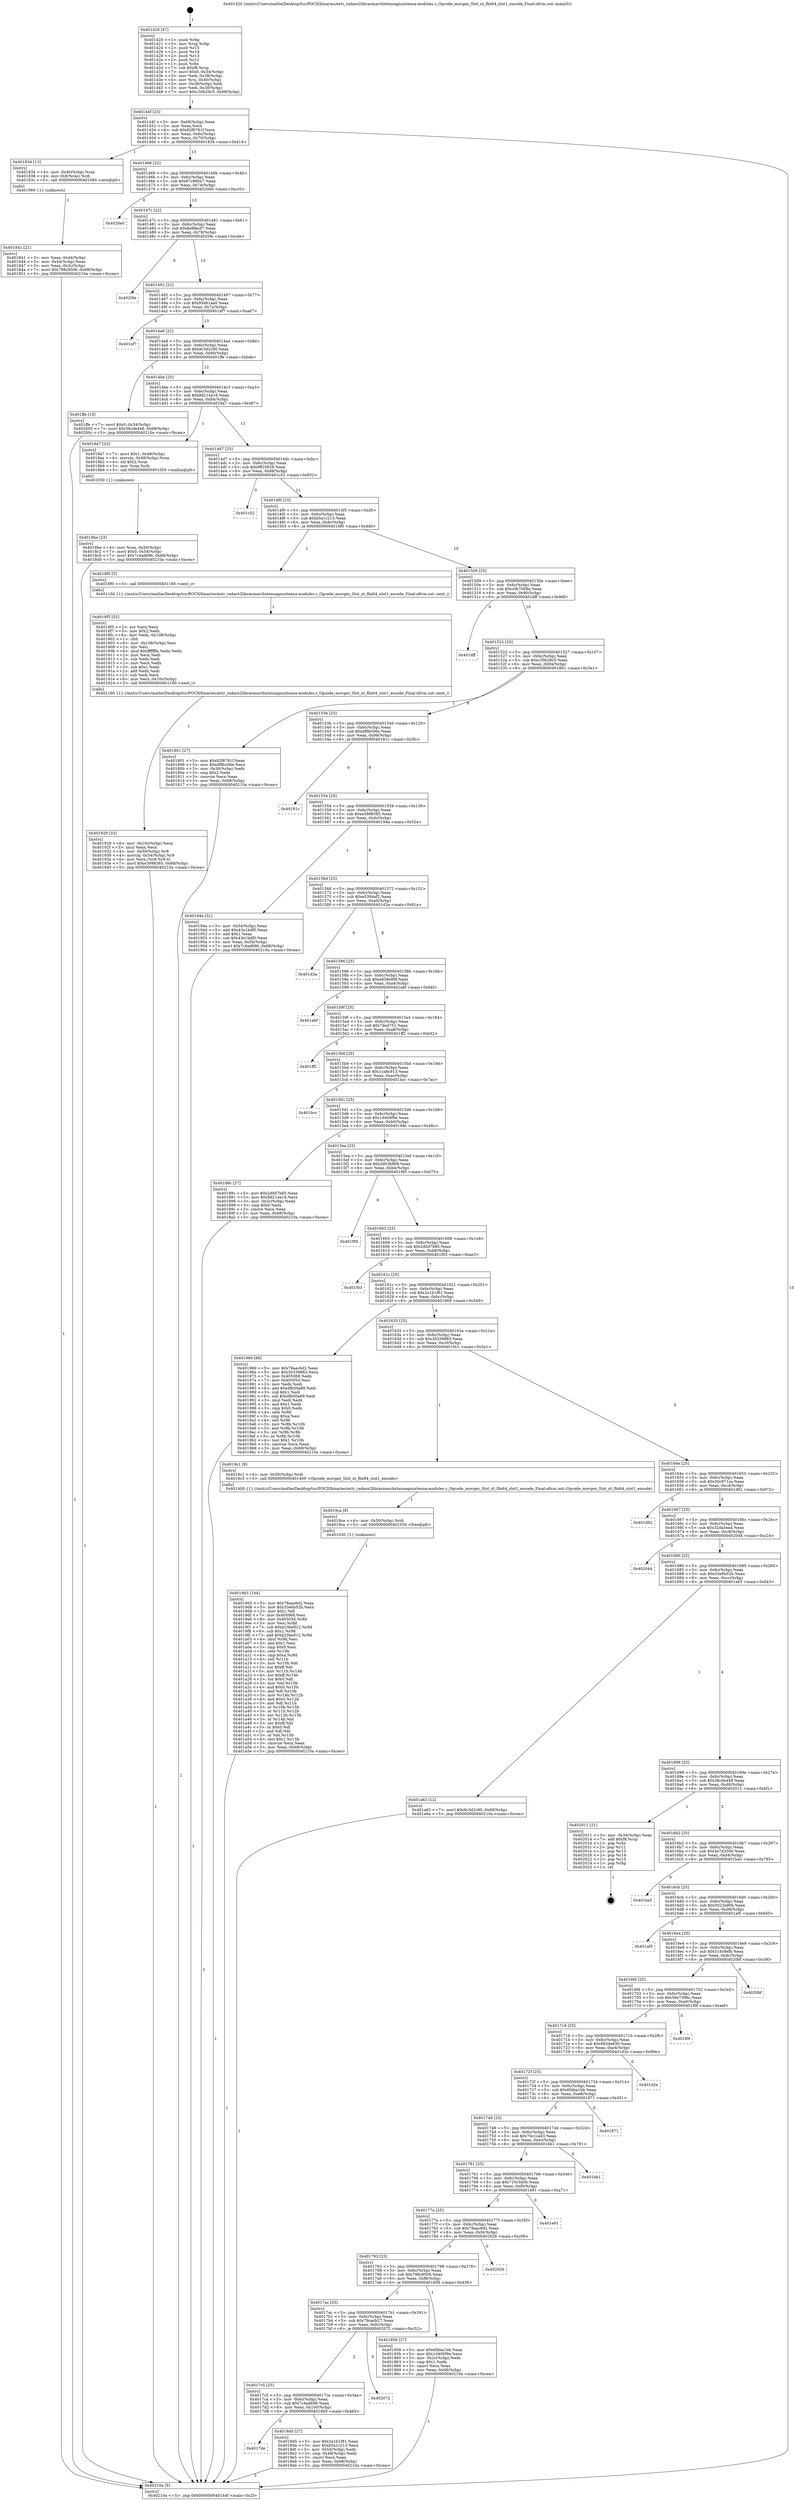 digraph "0x401420" {
  label = "0x401420 (/mnt/c/Users/mathe/Desktop/tcc/POCII/binaries/extr_radare2librasmarchxtensagnuxtensa-modules.c_Opcode_movgez_Slot_xt_flix64_slot1_encode_Final-ollvm.out::main(0))"
  labelloc = "t"
  node[shape=record]

  Entry [label="",width=0.3,height=0.3,shape=circle,fillcolor=black,style=filled]
  "0x40144f" [label="{
     0x40144f [23]\l
     | [instrs]\l
     &nbsp;&nbsp;0x40144f \<+3\>: mov -0x68(%rbp),%eax\l
     &nbsp;&nbsp;0x401452 \<+2\>: mov %eax,%ecx\l
     &nbsp;&nbsp;0x401454 \<+6\>: sub $0x82f6781f,%ecx\l
     &nbsp;&nbsp;0x40145a \<+3\>: mov %eax,-0x6c(%rbp)\l
     &nbsp;&nbsp;0x40145d \<+3\>: mov %ecx,-0x70(%rbp)\l
     &nbsp;&nbsp;0x401460 \<+6\>: je 0000000000401834 \<main+0x414\>\l
  }"]
  "0x401834" [label="{
     0x401834 [13]\l
     | [instrs]\l
     &nbsp;&nbsp;0x401834 \<+4\>: mov -0x40(%rbp),%rax\l
     &nbsp;&nbsp;0x401838 \<+4\>: mov 0x8(%rax),%rdi\l
     &nbsp;&nbsp;0x40183c \<+5\>: call 0000000000401060 \<atoi@plt\>\l
     | [calls]\l
     &nbsp;&nbsp;0x401060 \{1\} (unknown)\l
  }"]
  "0x401466" [label="{
     0x401466 [22]\l
     | [instrs]\l
     &nbsp;&nbsp;0x401466 \<+5\>: jmp 000000000040146b \<main+0x4b\>\l
     &nbsp;&nbsp;0x40146b \<+3\>: mov -0x6c(%rbp),%eax\l
     &nbsp;&nbsp;0x40146e \<+5\>: sub $0x87c980a7,%eax\l
     &nbsp;&nbsp;0x401473 \<+3\>: mov %eax,-0x74(%rbp)\l
     &nbsp;&nbsp;0x401476 \<+6\>: je 00000000004020e0 \<main+0xcc0\>\l
  }"]
  Exit [label="",width=0.3,height=0.3,shape=circle,fillcolor=black,style=filled,peripheries=2]
  "0x4020e0" [label="{
     0x4020e0\l
  }", style=dashed]
  "0x40147c" [label="{
     0x40147c [22]\l
     | [instrs]\l
     &nbsp;&nbsp;0x40147c \<+5\>: jmp 0000000000401481 \<main+0x61\>\l
     &nbsp;&nbsp;0x401481 \<+3\>: mov -0x6c(%rbp),%eax\l
     &nbsp;&nbsp;0x401484 \<+5\>: sub $0x8e9facd7,%eax\l
     &nbsp;&nbsp;0x401489 \<+3\>: mov %eax,-0x78(%rbp)\l
     &nbsp;&nbsp;0x40148c \<+6\>: je 00000000004020fe \<main+0xcde\>\l
  }"]
  "0x4019d3" [label="{
     0x4019d3 [144]\l
     | [instrs]\l
     &nbsp;&nbsp;0x4019d3 \<+5\>: mov $0x78aac6d2,%eax\l
     &nbsp;&nbsp;0x4019d8 \<+5\>: mov $0x33e6b52b,%ecx\l
     &nbsp;&nbsp;0x4019dd \<+2\>: mov $0x1,%dl\l
     &nbsp;&nbsp;0x4019df \<+7\>: mov 0x405068,%esi\l
     &nbsp;&nbsp;0x4019e6 \<+8\>: mov 0x405054,%r8d\l
     &nbsp;&nbsp;0x4019ee \<+3\>: mov %esi,%r9d\l
     &nbsp;&nbsp;0x4019f1 \<+7\>: sub $0xb23be912,%r9d\l
     &nbsp;&nbsp;0x4019f8 \<+4\>: sub $0x1,%r9d\l
     &nbsp;&nbsp;0x4019fc \<+7\>: add $0xb23be912,%r9d\l
     &nbsp;&nbsp;0x401a03 \<+4\>: imul %r9d,%esi\l
     &nbsp;&nbsp;0x401a07 \<+3\>: and $0x1,%esi\l
     &nbsp;&nbsp;0x401a0a \<+3\>: cmp $0x0,%esi\l
     &nbsp;&nbsp;0x401a0d \<+4\>: sete %r10b\l
     &nbsp;&nbsp;0x401a11 \<+4\>: cmp $0xa,%r8d\l
     &nbsp;&nbsp;0x401a15 \<+4\>: setl %r11b\l
     &nbsp;&nbsp;0x401a19 \<+3\>: mov %r10b,%bl\l
     &nbsp;&nbsp;0x401a1c \<+3\>: xor $0xff,%bl\l
     &nbsp;&nbsp;0x401a1f \<+3\>: mov %r11b,%r14b\l
     &nbsp;&nbsp;0x401a22 \<+4\>: xor $0xff,%r14b\l
     &nbsp;&nbsp;0x401a26 \<+3\>: xor $0x0,%dl\l
     &nbsp;&nbsp;0x401a29 \<+3\>: mov %bl,%r15b\l
     &nbsp;&nbsp;0x401a2c \<+4\>: and $0x0,%r15b\l
     &nbsp;&nbsp;0x401a30 \<+3\>: and %dl,%r10b\l
     &nbsp;&nbsp;0x401a33 \<+3\>: mov %r14b,%r12b\l
     &nbsp;&nbsp;0x401a36 \<+4\>: and $0x0,%r12b\l
     &nbsp;&nbsp;0x401a3a \<+3\>: and %dl,%r11b\l
     &nbsp;&nbsp;0x401a3d \<+3\>: or %r10b,%r15b\l
     &nbsp;&nbsp;0x401a40 \<+3\>: or %r11b,%r12b\l
     &nbsp;&nbsp;0x401a43 \<+3\>: xor %r12b,%r15b\l
     &nbsp;&nbsp;0x401a46 \<+3\>: or %r14b,%bl\l
     &nbsp;&nbsp;0x401a49 \<+3\>: xor $0xff,%bl\l
     &nbsp;&nbsp;0x401a4c \<+3\>: or $0x0,%dl\l
     &nbsp;&nbsp;0x401a4f \<+2\>: and %dl,%bl\l
     &nbsp;&nbsp;0x401a51 \<+3\>: or %bl,%r15b\l
     &nbsp;&nbsp;0x401a54 \<+4\>: test $0x1,%r15b\l
     &nbsp;&nbsp;0x401a58 \<+3\>: cmovne %ecx,%eax\l
     &nbsp;&nbsp;0x401a5b \<+3\>: mov %eax,-0x68(%rbp)\l
     &nbsp;&nbsp;0x401a5e \<+5\>: jmp 000000000040210a \<main+0xcea\>\l
  }"]
  "0x4020fe" [label="{
     0x4020fe\l
  }", style=dashed]
  "0x401492" [label="{
     0x401492 [22]\l
     | [instrs]\l
     &nbsp;&nbsp;0x401492 \<+5\>: jmp 0000000000401497 \<main+0x77\>\l
     &nbsp;&nbsp;0x401497 \<+3\>: mov -0x6c(%rbp),%eax\l
     &nbsp;&nbsp;0x40149a \<+5\>: sub $0x95d61aa0,%eax\l
     &nbsp;&nbsp;0x40149f \<+3\>: mov %eax,-0x7c(%rbp)\l
     &nbsp;&nbsp;0x4014a2 \<+6\>: je 0000000000401ef7 \<main+0xad7\>\l
  }"]
  "0x4019ca" [label="{
     0x4019ca [9]\l
     | [instrs]\l
     &nbsp;&nbsp;0x4019ca \<+4\>: mov -0x50(%rbp),%rdi\l
     &nbsp;&nbsp;0x4019ce \<+5\>: call 0000000000401030 \<free@plt\>\l
     | [calls]\l
     &nbsp;&nbsp;0x401030 \{1\} (unknown)\l
  }"]
  "0x401ef7" [label="{
     0x401ef7\l
  }", style=dashed]
  "0x4014a8" [label="{
     0x4014a8 [22]\l
     | [instrs]\l
     &nbsp;&nbsp;0x4014a8 \<+5\>: jmp 00000000004014ad \<main+0x8d\>\l
     &nbsp;&nbsp;0x4014ad \<+3\>: mov -0x6c(%rbp),%eax\l
     &nbsp;&nbsp;0x4014b0 \<+5\>: sub $0x9c3d2c90,%eax\l
     &nbsp;&nbsp;0x4014b5 \<+3\>: mov %eax,-0x80(%rbp)\l
     &nbsp;&nbsp;0x4014b8 \<+6\>: je 0000000000401ffe \<main+0xbde\>\l
  }"]
  "0x401929" [label="{
     0x401929 [33]\l
     | [instrs]\l
     &nbsp;&nbsp;0x401929 \<+6\>: mov -0x10c(%rbp),%ecx\l
     &nbsp;&nbsp;0x40192f \<+3\>: imul %eax,%ecx\l
     &nbsp;&nbsp;0x401932 \<+4\>: mov -0x50(%rbp),%r8\l
     &nbsp;&nbsp;0x401936 \<+4\>: movslq -0x54(%rbp),%r9\l
     &nbsp;&nbsp;0x40193a \<+4\>: mov %ecx,(%r8,%r9,4)\l
     &nbsp;&nbsp;0x40193e \<+7\>: movl $0xe3998385,-0x68(%rbp)\l
     &nbsp;&nbsp;0x401945 \<+5\>: jmp 000000000040210a \<main+0xcea\>\l
  }"]
  "0x401ffe" [label="{
     0x401ffe [19]\l
     | [instrs]\l
     &nbsp;&nbsp;0x401ffe \<+7\>: movl $0x0,-0x34(%rbp)\l
     &nbsp;&nbsp;0x402005 \<+7\>: movl $0x36cde448,-0x68(%rbp)\l
     &nbsp;&nbsp;0x40200c \<+5\>: jmp 000000000040210a \<main+0xcea\>\l
  }"]
  "0x4014be" [label="{
     0x4014be [25]\l
     | [instrs]\l
     &nbsp;&nbsp;0x4014be \<+5\>: jmp 00000000004014c3 \<main+0xa3\>\l
     &nbsp;&nbsp;0x4014c3 \<+3\>: mov -0x6c(%rbp),%eax\l
     &nbsp;&nbsp;0x4014c6 \<+5\>: sub $0x9d214a16,%eax\l
     &nbsp;&nbsp;0x4014cb \<+6\>: mov %eax,-0x84(%rbp)\l
     &nbsp;&nbsp;0x4014d1 \<+6\>: je 00000000004018a7 \<main+0x487\>\l
  }"]
  "0x4018f5" [label="{
     0x4018f5 [52]\l
     | [instrs]\l
     &nbsp;&nbsp;0x4018f5 \<+2\>: xor %ecx,%ecx\l
     &nbsp;&nbsp;0x4018f7 \<+5\>: mov $0x2,%edx\l
     &nbsp;&nbsp;0x4018fc \<+6\>: mov %edx,-0x108(%rbp)\l
     &nbsp;&nbsp;0x401902 \<+1\>: cltd\l
     &nbsp;&nbsp;0x401903 \<+6\>: mov -0x108(%rbp),%esi\l
     &nbsp;&nbsp;0x401909 \<+2\>: idiv %esi\l
     &nbsp;&nbsp;0x40190b \<+6\>: imul $0xfffffffe,%edx,%edx\l
     &nbsp;&nbsp;0x401911 \<+2\>: mov %ecx,%edi\l
     &nbsp;&nbsp;0x401913 \<+2\>: sub %edx,%edi\l
     &nbsp;&nbsp;0x401915 \<+2\>: mov %ecx,%edx\l
     &nbsp;&nbsp;0x401917 \<+3\>: sub $0x1,%edx\l
     &nbsp;&nbsp;0x40191a \<+2\>: add %edx,%edi\l
     &nbsp;&nbsp;0x40191c \<+2\>: sub %edi,%ecx\l
     &nbsp;&nbsp;0x40191e \<+6\>: mov %ecx,-0x10c(%rbp)\l
     &nbsp;&nbsp;0x401924 \<+5\>: call 0000000000401160 \<next_i\>\l
     | [calls]\l
     &nbsp;&nbsp;0x401160 \{1\} (/mnt/c/Users/mathe/Desktop/tcc/POCII/binaries/extr_radare2librasmarchxtensagnuxtensa-modules.c_Opcode_movgez_Slot_xt_flix64_slot1_encode_Final-ollvm.out::next_i)\l
  }"]
  "0x4018a7" [label="{
     0x4018a7 [23]\l
     | [instrs]\l
     &nbsp;&nbsp;0x4018a7 \<+7\>: movl $0x1,-0x48(%rbp)\l
     &nbsp;&nbsp;0x4018ae \<+4\>: movslq -0x48(%rbp),%rax\l
     &nbsp;&nbsp;0x4018b2 \<+4\>: shl $0x2,%rax\l
     &nbsp;&nbsp;0x4018b6 \<+3\>: mov %rax,%rdi\l
     &nbsp;&nbsp;0x4018b9 \<+5\>: call 0000000000401050 \<malloc@plt\>\l
     | [calls]\l
     &nbsp;&nbsp;0x401050 \{1\} (unknown)\l
  }"]
  "0x4014d7" [label="{
     0x4014d7 [25]\l
     | [instrs]\l
     &nbsp;&nbsp;0x4014d7 \<+5\>: jmp 00000000004014dc \<main+0xbc\>\l
     &nbsp;&nbsp;0x4014dc \<+3\>: mov -0x6c(%rbp),%eax\l
     &nbsp;&nbsp;0x4014df \<+5\>: sub $0x9ff10928,%eax\l
     &nbsp;&nbsp;0x4014e4 \<+6\>: mov %eax,-0x88(%rbp)\l
     &nbsp;&nbsp;0x4014ea \<+6\>: je 0000000000401c52 \<main+0x832\>\l
  }"]
  "0x4017de" [label="{
     0x4017de\l
  }", style=dashed]
  "0x401c52" [label="{
     0x401c52\l
  }", style=dashed]
  "0x4014f0" [label="{
     0x4014f0 [25]\l
     | [instrs]\l
     &nbsp;&nbsp;0x4014f0 \<+5\>: jmp 00000000004014f5 \<main+0xd5\>\l
     &nbsp;&nbsp;0x4014f5 \<+3\>: mov -0x6c(%rbp),%eax\l
     &nbsp;&nbsp;0x4014f8 \<+5\>: sub $0xb5a1c213,%eax\l
     &nbsp;&nbsp;0x4014fd \<+6\>: mov %eax,-0x8c(%rbp)\l
     &nbsp;&nbsp;0x401503 \<+6\>: je 00000000004018f0 \<main+0x4d0\>\l
  }"]
  "0x4018d5" [label="{
     0x4018d5 [27]\l
     | [instrs]\l
     &nbsp;&nbsp;0x4018d5 \<+5\>: mov $0x2e1b1f81,%eax\l
     &nbsp;&nbsp;0x4018da \<+5\>: mov $0xb5a1c213,%ecx\l
     &nbsp;&nbsp;0x4018df \<+3\>: mov -0x54(%rbp),%edx\l
     &nbsp;&nbsp;0x4018e2 \<+3\>: cmp -0x48(%rbp),%edx\l
     &nbsp;&nbsp;0x4018e5 \<+3\>: cmovl %ecx,%eax\l
     &nbsp;&nbsp;0x4018e8 \<+3\>: mov %eax,-0x68(%rbp)\l
     &nbsp;&nbsp;0x4018eb \<+5\>: jmp 000000000040210a \<main+0xcea\>\l
  }"]
  "0x4018f0" [label="{
     0x4018f0 [5]\l
     | [instrs]\l
     &nbsp;&nbsp;0x4018f0 \<+5\>: call 0000000000401160 \<next_i\>\l
     | [calls]\l
     &nbsp;&nbsp;0x401160 \{1\} (/mnt/c/Users/mathe/Desktop/tcc/POCII/binaries/extr_radare2librasmarchxtensagnuxtensa-modules.c_Opcode_movgez_Slot_xt_flix64_slot1_encode_Final-ollvm.out::next_i)\l
  }"]
  "0x401509" [label="{
     0x401509 [25]\l
     | [instrs]\l
     &nbsp;&nbsp;0x401509 \<+5\>: jmp 000000000040150e \<main+0xee\>\l
     &nbsp;&nbsp;0x40150e \<+3\>: mov -0x6c(%rbp),%eax\l
     &nbsp;&nbsp;0x401511 \<+5\>: sub $0xc0b7008a,%eax\l
     &nbsp;&nbsp;0x401516 \<+6\>: mov %eax,-0x90(%rbp)\l
     &nbsp;&nbsp;0x40151c \<+6\>: je 0000000000401dff \<main+0x9df\>\l
  }"]
  "0x4017c5" [label="{
     0x4017c5 [25]\l
     | [instrs]\l
     &nbsp;&nbsp;0x4017c5 \<+5\>: jmp 00000000004017ca \<main+0x3aa\>\l
     &nbsp;&nbsp;0x4017ca \<+3\>: mov -0x6c(%rbp),%eax\l
     &nbsp;&nbsp;0x4017cd \<+5\>: sub $0x7c4ad696,%eax\l
     &nbsp;&nbsp;0x4017d2 \<+6\>: mov %eax,-0x100(%rbp)\l
     &nbsp;&nbsp;0x4017d8 \<+6\>: je 00000000004018d5 \<main+0x4b5\>\l
  }"]
  "0x401dff" [label="{
     0x401dff\l
  }", style=dashed]
  "0x401522" [label="{
     0x401522 [25]\l
     | [instrs]\l
     &nbsp;&nbsp;0x401522 \<+5\>: jmp 0000000000401527 \<main+0x107\>\l
     &nbsp;&nbsp;0x401527 \<+3\>: mov -0x6c(%rbp),%eax\l
     &nbsp;&nbsp;0x40152a \<+5\>: sub $0xc30b29c5,%eax\l
     &nbsp;&nbsp;0x40152f \<+6\>: mov %eax,-0x94(%rbp)\l
     &nbsp;&nbsp;0x401535 \<+6\>: je 0000000000401801 \<main+0x3e1\>\l
  }"]
  "0x402072" [label="{
     0x402072\l
  }", style=dashed]
  "0x401801" [label="{
     0x401801 [27]\l
     | [instrs]\l
     &nbsp;&nbsp;0x401801 \<+5\>: mov $0x82f6781f,%eax\l
     &nbsp;&nbsp;0x401806 \<+5\>: mov $0xdf8bc06e,%ecx\l
     &nbsp;&nbsp;0x40180b \<+3\>: mov -0x30(%rbp),%edx\l
     &nbsp;&nbsp;0x40180e \<+3\>: cmp $0x2,%edx\l
     &nbsp;&nbsp;0x401811 \<+3\>: cmovne %ecx,%eax\l
     &nbsp;&nbsp;0x401814 \<+3\>: mov %eax,-0x68(%rbp)\l
     &nbsp;&nbsp;0x401817 \<+5\>: jmp 000000000040210a \<main+0xcea\>\l
  }"]
  "0x40153b" [label="{
     0x40153b [25]\l
     | [instrs]\l
     &nbsp;&nbsp;0x40153b \<+5\>: jmp 0000000000401540 \<main+0x120\>\l
     &nbsp;&nbsp;0x401540 \<+3\>: mov -0x6c(%rbp),%eax\l
     &nbsp;&nbsp;0x401543 \<+5\>: sub $0xdf8bc06e,%eax\l
     &nbsp;&nbsp;0x401548 \<+6\>: mov %eax,-0x98(%rbp)\l
     &nbsp;&nbsp;0x40154e \<+6\>: je 000000000040181c \<main+0x3fc\>\l
  }"]
  "0x40210a" [label="{
     0x40210a [5]\l
     | [instrs]\l
     &nbsp;&nbsp;0x40210a \<+5\>: jmp 000000000040144f \<main+0x2f\>\l
  }"]
  "0x401420" [label="{
     0x401420 [47]\l
     | [instrs]\l
     &nbsp;&nbsp;0x401420 \<+1\>: push %rbp\l
     &nbsp;&nbsp;0x401421 \<+3\>: mov %rsp,%rbp\l
     &nbsp;&nbsp;0x401424 \<+2\>: push %r15\l
     &nbsp;&nbsp;0x401426 \<+2\>: push %r14\l
     &nbsp;&nbsp;0x401428 \<+2\>: push %r13\l
     &nbsp;&nbsp;0x40142a \<+2\>: push %r12\l
     &nbsp;&nbsp;0x40142c \<+1\>: push %rbx\l
     &nbsp;&nbsp;0x40142d \<+7\>: sub $0xf8,%rsp\l
     &nbsp;&nbsp;0x401434 \<+7\>: movl $0x0,-0x34(%rbp)\l
     &nbsp;&nbsp;0x40143b \<+3\>: mov %edi,-0x38(%rbp)\l
     &nbsp;&nbsp;0x40143e \<+4\>: mov %rsi,-0x40(%rbp)\l
     &nbsp;&nbsp;0x401442 \<+3\>: mov -0x38(%rbp),%edi\l
     &nbsp;&nbsp;0x401445 \<+3\>: mov %edi,-0x30(%rbp)\l
     &nbsp;&nbsp;0x401448 \<+7\>: movl $0xc30b29c5,-0x68(%rbp)\l
  }"]
  "0x401841" [label="{
     0x401841 [21]\l
     | [instrs]\l
     &nbsp;&nbsp;0x401841 \<+3\>: mov %eax,-0x44(%rbp)\l
     &nbsp;&nbsp;0x401844 \<+3\>: mov -0x44(%rbp),%eax\l
     &nbsp;&nbsp;0x401847 \<+3\>: mov %eax,-0x2c(%rbp)\l
     &nbsp;&nbsp;0x40184a \<+7\>: movl $0x798c9506,-0x68(%rbp)\l
     &nbsp;&nbsp;0x401851 \<+5\>: jmp 000000000040210a \<main+0xcea\>\l
  }"]
  "0x4018be" [label="{
     0x4018be [23]\l
     | [instrs]\l
     &nbsp;&nbsp;0x4018be \<+4\>: mov %rax,-0x50(%rbp)\l
     &nbsp;&nbsp;0x4018c2 \<+7\>: movl $0x0,-0x54(%rbp)\l
     &nbsp;&nbsp;0x4018c9 \<+7\>: movl $0x7c4ad696,-0x68(%rbp)\l
     &nbsp;&nbsp;0x4018d0 \<+5\>: jmp 000000000040210a \<main+0xcea\>\l
  }"]
  "0x40181c" [label="{
     0x40181c\l
  }", style=dashed]
  "0x401554" [label="{
     0x401554 [25]\l
     | [instrs]\l
     &nbsp;&nbsp;0x401554 \<+5\>: jmp 0000000000401559 \<main+0x139\>\l
     &nbsp;&nbsp;0x401559 \<+3\>: mov -0x6c(%rbp),%eax\l
     &nbsp;&nbsp;0x40155c \<+5\>: sub $0xe3998385,%eax\l
     &nbsp;&nbsp;0x401561 \<+6\>: mov %eax,-0x9c(%rbp)\l
     &nbsp;&nbsp;0x401567 \<+6\>: je 000000000040194a \<main+0x52a\>\l
  }"]
  "0x4017ac" [label="{
     0x4017ac [25]\l
     | [instrs]\l
     &nbsp;&nbsp;0x4017ac \<+5\>: jmp 00000000004017b1 \<main+0x391\>\l
     &nbsp;&nbsp;0x4017b1 \<+3\>: mov -0x6c(%rbp),%eax\l
     &nbsp;&nbsp;0x4017b4 \<+5\>: sub $0x79cadb27,%eax\l
     &nbsp;&nbsp;0x4017b9 \<+6\>: mov %eax,-0xfc(%rbp)\l
     &nbsp;&nbsp;0x4017bf \<+6\>: je 0000000000402072 \<main+0xc52\>\l
  }"]
  "0x40194a" [label="{
     0x40194a [31]\l
     | [instrs]\l
     &nbsp;&nbsp;0x40194a \<+3\>: mov -0x54(%rbp),%eax\l
     &nbsp;&nbsp;0x40194d \<+5\>: add $0x43e1bdf0,%eax\l
     &nbsp;&nbsp;0x401952 \<+3\>: add $0x1,%eax\l
     &nbsp;&nbsp;0x401955 \<+5\>: sub $0x43e1bdf0,%eax\l
     &nbsp;&nbsp;0x40195a \<+3\>: mov %eax,-0x54(%rbp)\l
     &nbsp;&nbsp;0x40195d \<+7\>: movl $0x7c4ad696,-0x68(%rbp)\l
     &nbsp;&nbsp;0x401964 \<+5\>: jmp 000000000040210a \<main+0xcea\>\l
  }"]
  "0x40156d" [label="{
     0x40156d [25]\l
     | [instrs]\l
     &nbsp;&nbsp;0x40156d \<+5\>: jmp 0000000000401572 \<main+0x152\>\l
     &nbsp;&nbsp;0x401572 \<+3\>: mov -0x6c(%rbp),%eax\l
     &nbsp;&nbsp;0x401575 \<+5\>: sub $0xe5394af2,%eax\l
     &nbsp;&nbsp;0x40157a \<+6\>: mov %eax,-0xa0(%rbp)\l
     &nbsp;&nbsp;0x401580 \<+6\>: je 0000000000401d3a \<main+0x91a\>\l
  }"]
  "0x401856" [label="{
     0x401856 [27]\l
     | [instrs]\l
     &nbsp;&nbsp;0x401856 \<+5\>: mov $0x6f4ba1bb,%eax\l
     &nbsp;&nbsp;0x40185b \<+5\>: mov $0x1d400f9e,%ecx\l
     &nbsp;&nbsp;0x401860 \<+3\>: mov -0x2c(%rbp),%edx\l
     &nbsp;&nbsp;0x401863 \<+3\>: cmp $0x1,%edx\l
     &nbsp;&nbsp;0x401866 \<+3\>: cmovl %ecx,%eax\l
     &nbsp;&nbsp;0x401869 \<+3\>: mov %eax,-0x68(%rbp)\l
     &nbsp;&nbsp;0x40186c \<+5\>: jmp 000000000040210a \<main+0xcea\>\l
  }"]
  "0x401d3a" [label="{
     0x401d3a\l
  }", style=dashed]
  "0x401586" [label="{
     0x401586 [25]\l
     | [instrs]\l
     &nbsp;&nbsp;0x401586 \<+5\>: jmp 000000000040158b \<main+0x16b\>\l
     &nbsp;&nbsp;0x40158b \<+3\>: mov -0x6c(%rbp),%eax\l
     &nbsp;&nbsp;0x40158e \<+5\>: sub $0xe838e99f,%eax\l
     &nbsp;&nbsp;0x401593 \<+6\>: mov %eax,-0xa4(%rbp)\l
     &nbsp;&nbsp;0x401599 \<+6\>: je 0000000000401a6f \<main+0x64f\>\l
  }"]
  "0x401793" [label="{
     0x401793 [25]\l
     | [instrs]\l
     &nbsp;&nbsp;0x401793 \<+5\>: jmp 0000000000401798 \<main+0x378\>\l
     &nbsp;&nbsp;0x401798 \<+3\>: mov -0x6c(%rbp),%eax\l
     &nbsp;&nbsp;0x40179b \<+5\>: sub $0x798c9506,%eax\l
     &nbsp;&nbsp;0x4017a0 \<+6\>: mov %eax,-0xf8(%rbp)\l
     &nbsp;&nbsp;0x4017a6 \<+6\>: je 0000000000401856 \<main+0x436\>\l
  }"]
  "0x401a6f" [label="{
     0x401a6f\l
  }", style=dashed]
  "0x40159f" [label="{
     0x40159f [25]\l
     | [instrs]\l
     &nbsp;&nbsp;0x40159f \<+5\>: jmp 00000000004015a4 \<main+0x184\>\l
     &nbsp;&nbsp;0x4015a4 \<+3\>: mov -0x6c(%rbp),%eax\l
     &nbsp;&nbsp;0x4015a7 \<+5\>: sub $0x7ded751,%eax\l
     &nbsp;&nbsp;0x4015ac \<+6\>: mov %eax,-0xa8(%rbp)\l
     &nbsp;&nbsp;0x4015b2 \<+6\>: je 0000000000401ff2 \<main+0xbd2\>\l
  }"]
  "0x402026" [label="{
     0x402026\l
  }", style=dashed]
  "0x401ff2" [label="{
     0x401ff2\l
  }", style=dashed]
  "0x4015b8" [label="{
     0x4015b8 [25]\l
     | [instrs]\l
     &nbsp;&nbsp;0x4015b8 \<+5\>: jmp 00000000004015bd \<main+0x19d\>\l
     &nbsp;&nbsp;0x4015bd \<+3\>: mov -0x6c(%rbp),%eax\l
     &nbsp;&nbsp;0x4015c0 \<+5\>: sub $0x1ca8c913,%eax\l
     &nbsp;&nbsp;0x4015c5 \<+6\>: mov %eax,-0xac(%rbp)\l
     &nbsp;&nbsp;0x4015cb \<+6\>: je 0000000000401bcc \<main+0x7ac\>\l
  }"]
  "0x40177a" [label="{
     0x40177a [25]\l
     | [instrs]\l
     &nbsp;&nbsp;0x40177a \<+5\>: jmp 000000000040177f \<main+0x35f\>\l
     &nbsp;&nbsp;0x40177f \<+3\>: mov -0x6c(%rbp),%eax\l
     &nbsp;&nbsp;0x401782 \<+5\>: sub $0x78aac6d2,%eax\l
     &nbsp;&nbsp;0x401787 \<+6\>: mov %eax,-0xf4(%rbp)\l
     &nbsp;&nbsp;0x40178d \<+6\>: je 0000000000402026 \<main+0xc06\>\l
  }"]
  "0x401bcc" [label="{
     0x401bcc\l
  }", style=dashed]
  "0x4015d1" [label="{
     0x4015d1 [25]\l
     | [instrs]\l
     &nbsp;&nbsp;0x4015d1 \<+5\>: jmp 00000000004015d6 \<main+0x1b6\>\l
     &nbsp;&nbsp;0x4015d6 \<+3\>: mov -0x6c(%rbp),%eax\l
     &nbsp;&nbsp;0x4015d9 \<+5\>: sub $0x1d400f9e,%eax\l
     &nbsp;&nbsp;0x4015de \<+6\>: mov %eax,-0xb0(%rbp)\l
     &nbsp;&nbsp;0x4015e4 \<+6\>: je 000000000040188c \<main+0x46c\>\l
  }"]
  "0x401e91" [label="{
     0x401e91\l
  }", style=dashed]
  "0x40188c" [label="{
     0x40188c [27]\l
     | [instrs]\l
     &nbsp;&nbsp;0x40188c \<+5\>: mov $0x2d0d7b85,%eax\l
     &nbsp;&nbsp;0x401891 \<+5\>: mov $0x9d214a16,%ecx\l
     &nbsp;&nbsp;0x401896 \<+3\>: mov -0x2c(%rbp),%edx\l
     &nbsp;&nbsp;0x401899 \<+3\>: cmp $0x0,%edx\l
     &nbsp;&nbsp;0x40189c \<+3\>: cmove %ecx,%eax\l
     &nbsp;&nbsp;0x40189f \<+3\>: mov %eax,-0x68(%rbp)\l
     &nbsp;&nbsp;0x4018a2 \<+5\>: jmp 000000000040210a \<main+0xcea\>\l
  }"]
  "0x4015ea" [label="{
     0x4015ea [25]\l
     | [instrs]\l
     &nbsp;&nbsp;0x4015ea \<+5\>: jmp 00000000004015ef \<main+0x1cf\>\l
     &nbsp;&nbsp;0x4015ef \<+3\>: mov -0x6c(%rbp),%eax\l
     &nbsp;&nbsp;0x4015f2 \<+5\>: sub $0x2d03b869,%eax\l
     &nbsp;&nbsp;0x4015f7 \<+6\>: mov %eax,-0xb4(%rbp)\l
     &nbsp;&nbsp;0x4015fd \<+6\>: je 0000000000401f95 \<main+0xb75\>\l
  }"]
  "0x401761" [label="{
     0x401761 [25]\l
     | [instrs]\l
     &nbsp;&nbsp;0x401761 \<+5\>: jmp 0000000000401766 \<main+0x346\>\l
     &nbsp;&nbsp;0x401766 \<+3\>: mov -0x6c(%rbp),%eax\l
     &nbsp;&nbsp;0x401769 \<+5\>: sub $0x710c5b0b,%eax\l
     &nbsp;&nbsp;0x40176e \<+6\>: mov %eax,-0xf0(%rbp)\l
     &nbsp;&nbsp;0x401774 \<+6\>: je 0000000000401e91 \<main+0xa71\>\l
  }"]
  "0x401f95" [label="{
     0x401f95\l
  }", style=dashed]
  "0x401603" [label="{
     0x401603 [25]\l
     | [instrs]\l
     &nbsp;&nbsp;0x401603 \<+5\>: jmp 0000000000401608 \<main+0x1e8\>\l
     &nbsp;&nbsp;0x401608 \<+3\>: mov -0x6c(%rbp),%eax\l
     &nbsp;&nbsp;0x40160b \<+5\>: sub $0x2d0d7b85,%eax\l
     &nbsp;&nbsp;0x401610 \<+6\>: mov %eax,-0xb8(%rbp)\l
     &nbsp;&nbsp;0x401616 \<+6\>: je 0000000000401f03 \<main+0xae3\>\l
  }"]
  "0x401bb1" [label="{
     0x401bb1\l
  }", style=dashed]
  "0x401f03" [label="{
     0x401f03\l
  }", style=dashed]
  "0x40161c" [label="{
     0x40161c [25]\l
     | [instrs]\l
     &nbsp;&nbsp;0x40161c \<+5\>: jmp 0000000000401621 \<main+0x201\>\l
     &nbsp;&nbsp;0x401621 \<+3\>: mov -0x6c(%rbp),%eax\l
     &nbsp;&nbsp;0x401624 \<+5\>: sub $0x2e1b1f81,%eax\l
     &nbsp;&nbsp;0x401629 \<+6\>: mov %eax,-0xbc(%rbp)\l
     &nbsp;&nbsp;0x40162f \<+6\>: je 0000000000401969 \<main+0x549\>\l
  }"]
  "0x401748" [label="{
     0x401748 [25]\l
     | [instrs]\l
     &nbsp;&nbsp;0x401748 \<+5\>: jmp 000000000040174d \<main+0x32d\>\l
     &nbsp;&nbsp;0x40174d \<+3\>: mov -0x6c(%rbp),%eax\l
     &nbsp;&nbsp;0x401750 \<+5\>: sub $0x70c1ca43,%eax\l
     &nbsp;&nbsp;0x401755 \<+6\>: mov %eax,-0xec(%rbp)\l
     &nbsp;&nbsp;0x40175b \<+6\>: je 0000000000401bb1 \<main+0x791\>\l
  }"]
  "0x401969" [label="{
     0x401969 [88]\l
     | [instrs]\l
     &nbsp;&nbsp;0x401969 \<+5\>: mov $0x78aac6d2,%eax\l
     &nbsp;&nbsp;0x40196e \<+5\>: mov $0x30339883,%ecx\l
     &nbsp;&nbsp;0x401973 \<+7\>: mov 0x405068,%edx\l
     &nbsp;&nbsp;0x40197a \<+7\>: mov 0x405054,%esi\l
     &nbsp;&nbsp;0x401981 \<+2\>: mov %edx,%edi\l
     &nbsp;&nbsp;0x401983 \<+6\>: add $0xdfb50a89,%edi\l
     &nbsp;&nbsp;0x401989 \<+3\>: sub $0x1,%edi\l
     &nbsp;&nbsp;0x40198c \<+6\>: sub $0xdfb50a89,%edi\l
     &nbsp;&nbsp;0x401992 \<+3\>: imul %edi,%edx\l
     &nbsp;&nbsp;0x401995 \<+3\>: and $0x1,%edx\l
     &nbsp;&nbsp;0x401998 \<+3\>: cmp $0x0,%edx\l
     &nbsp;&nbsp;0x40199b \<+4\>: sete %r8b\l
     &nbsp;&nbsp;0x40199f \<+3\>: cmp $0xa,%esi\l
     &nbsp;&nbsp;0x4019a2 \<+4\>: setl %r9b\l
     &nbsp;&nbsp;0x4019a6 \<+3\>: mov %r8b,%r10b\l
     &nbsp;&nbsp;0x4019a9 \<+3\>: and %r9b,%r10b\l
     &nbsp;&nbsp;0x4019ac \<+3\>: xor %r9b,%r8b\l
     &nbsp;&nbsp;0x4019af \<+3\>: or %r8b,%r10b\l
     &nbsp;&nbsp;0x4019b2 \<+4\>: test $0x1,%r10b\l
     &nbsp;&nbsp;0x4019b6 \<+3\>: cmovne %ecx,%eax\l
     &nbsp;&nbsp;0x4019b9 \<+3\>: mov %eax,-0x68(%rbp)\l
     &nbsp;&nbsp;0x4019bc \<+5\>: jmp 000000000040210a \<main+0xcea\>\l
  }"]
  "0x401635" [label="{
     0x401635 [25]\l
     | [instrs]\l
     &nbsp;&nbsp;0x401635 \<+5\>: jmp 000000000040163a \<main+0x21a\>\l
     &nbsp;&nbsp;0x40163a \<+3\>: mov -0x6c(%rbp),%eax\l
     &nbsp;&nbsp;0x40163d \<+5\>: sub $0x30339883,%eax\l
     &nbsp;&nbsp;0x401642 \<+6\>: mov %eax,-0xc0(%rbp)\l
     &nbsp;&nbsp;0x401648 \<+6\>: je 00000000004019c1 \<main+0x5a1\>\l
  }"]
  "0x401871" [label="{
     0x401871\l
  }", style=dashed]
  "0x4019c1" [label="{
     0x4019c1 [9]\l
     | [instrs]\l
     &nbsp;&nbsp;0x4019c1 \<+4\>: mov -0x50(%rbp),%rdi\l
     &nbsp;&nbsp;0x4019c5 \<+5\>: call 0000000000401400 \<Opcode_movgez_Slot_xt_flix64_slot1_encode\>\l
     | [calls]\l
     &nbsp;&nbsp;0x401400 \{1\} (/mnt/c/Users/mathe/Desktop/tcc/POCII/binaries/extr_radare2librasmarchxtensagnuxtensa-modules.c_Opcode_movgez_Slot_xt_flix64_slot1_encode_Final-ollvm.out::Opcode_movgez_Slot_xt_flix64_slot1_encode)\l
  }"]
  "0x40164e" [label="{
     0x40164e [25]\l
     | [instrs]\l
     &nbsp;&nbsp;0x40164e \<+5\>: jmp 0000000000401653 \<main+0x233\>\l
     &nbsp;&nbsp;0x401653 \<+3\>: mov -0x6c(%rbp),%eax\l
     &nbsp;&nbsp;0x401656 \<+5\>: sub $0x30c971ca,%eax\l
     &nbsp;&nbsp;0x40165b \<+6\>: mov %eax,-0xc4(%rbp)\l
     &nbsp;&nbsp;0x401661 \<+6\>: je 0000000000401d92 \<main+0x972\>\l
  }"]
  "0x40172f" [label="{
     0x40172f [25]\l
     | [instrs]\l
     &nbsp;&nbsp;0x40172f \<+5\>: jmp 0000000000401734 \<main+0x314\>\l
     &nbsp;&nbsp;0x401734 \<+3\>: mov -0x6c(%rbp),%eax\l
     &nbsp;&nbsp;0x401737 \<+5\>: sub $0x6f4ba1bb,%eax\l
     &nbsp;&nbsp;0x40173c \<+6\>: mov %eax,-0xe8(%rbp)\l
     &nbsp;&nbsp;0x401742 \<+6\>: je 0000000000401871 \<main+0x451\>\l
  }"]
  "0x401d92" [label="{
     0x401d92\l
  }", style=dashed]
  "0x401667" [label="{
     0x401667 [25]\l
     | [instrs]\l
     &nbsp;&nbsp;0x401667 \<+5\>: jmp 000000000040166c \<main+0x24c\>\l
     &nbsp;&nbsp;0x40166c \<+3\>: mov -0x6c(%rbp),%eax\l
     &nbsp;&nbsp;0x40166f \<+5\>: sub $0x32da5ead,%eax\l
     &nbsp;&nbsp;0x401674 \<+6\>: mov %eax,-0xc8(%rbp)\l
     &nbsp;&nbsp;0x40167a \<+6\>: je 0000000000402044 \<main+0xc24\>\l
  }"]
  "0x401d2e" [label="{
     0x401d2e\l
  }", style=dashed]
  "0x402044" [label="{
     0x402044\l
  }", style=dashed]
  "0x401680" [label="{
     0x401680 [25]\l
     | [instrs]\l
     &nbsp;&nbsp;0x401680 \<+5\>: jmp 0000000000401685 \<main+0x265\>\l
     &nbsp;&nbsp;0x401685 \<+3\>: mov -0x6c(%rbp),%eax\l
     &nbsp;&nbsp;0x401688 \<+5\>: sub $0x33e6b52b,%eax\l
     &nbsp;&nbsp;0x40168d \<+6\>: mov %eax,-0xcc(%rbp)\l
     &nbsp;&nbsp;0x401693 \<+6\>: je 0000000000401a63 \<main+0x643\>\l
  }"]
  "0x401716" [label="{
     0x401716 [25]\l
     | [instrs]\l
     &nbsp;&nbsp;0x401716 \<+5\>: jmp 000000000040171b \<main+0x2fb\>\l
     &nbsp;&nbsp;0x40171b \<+3\>: mov -0x6c(%rbp),%eax\l
     &nbsp;&nbsp;0x40171e \<+5\>: sub $0x6634e830,%eax\l
     &nbsp;&nbsp;0x401723 \<+6\>: mov %eax,-0xe4(%rbp)\l
     &nbsp;&nbsp;0x401729 \<+6\>: je 0000000000401d2e \<main+0x90e\>\l
  }"]
  "0x401a63" [label="{
     0x401a63 [12]\l
     | [instrs]\l
     &nbsp;&nbsp;0x401a63 \<+7\>: movl $0x9c3d2c90,-0x68(%rbp)\l
     &nbsp;&nbsp;0x401a6a \<+5\>: jmp 000000000040210a \<main+0xcea\>\l
  }"]
  "0x401699" [label="{
     0x401699 [25]\l
     | [instrs]\l
     &nbsp;&nbsp;0x401699 \<+5\>: jmp 000000000040169e \<main+0x27e\>\l
     &nbsp;&nbsp;0x40169e \<+3\>: mov -0x6c(%rbp),%eax\l
     &nbsp;&nbsp;0x4016a1 \<+5\>: sub $0x36cde448,%eax\l
     &nbsp;&nbsp;0x4016a6 \<+6\>: mov %eax,-0xd0(%rbp)\l
     &nbsp;&nbsp;0x4016ac \<+6\>: je 0000000000402011 \<main+0xbf1\>\l
  }"]
  "0x401f0f" [label="{
     0x401f0f\l
  }", style=dashed]
  "0x402011" [label="{
     0x402011 [21]\l
     | [instrs]\l
     &nbsp;&nbsp;0x402011 \<+3\>: mov -0x34(%rbp),%eax\l
     &nbsp;&nbsp;0x402014 \<+7\>: add $0xf8,%rsp\l
     &nbsp;&nbsp;0x40201b \<+1\>: pop %rbx\l
     &nbsp;&nbsp;0x40201c \<+2\>: pop %r12\l
     &nbsp;&nbsp;0x40201e \<+2\>: pop %r13\l
     &nbsp;&nbsp;0x402020 \<+2\>: pop %r14\l
     &nbsp;&nbsp;0x402022 \<+2\>: pop %r15\l
     &nbsp;&nbsp;0x402024 \<+1\>: pop %rbp\l
     &nbsp;&nbsp;0x402025 \<+1\>: ret\l
  }"]
  "0x4016b2" [label="{
     0x4016b2 [25]\l
     | [instrs]\l
     &nbsp;&nbsp;0x4016b2 \<+5\>: jmp 00000000004016b7 \<main+0x297\>\l
     &nbsp;&nbsp;0x4016b7 \<+3\>: mov -0x6c(%rbp),%eax\l
     &nbsp;&nbsp;0x4016ba \<+5\>: sub $0x4e7d3500,%eax\l
     &nbsp;&nbsp;0x4016bf \<+6\>: mov %eax,-0xd4(%rbp)\l
     &nbsp;&nbsp;0x4016c5 \<+6\>: je 0000000000401ba5 \<main+0x785\>\l
  }"]
  "0x4016fd" [label="{
     0x4016fd [25]\l
     | [instrs]\l
     &nbsp;&nbsp;0x4016fd \<+5\>: jmp 0000000000401702 \<main+0x2e2\>\l
     &nbsp;&nbsp;0x401702 \<+3\>: mov -0x6c(%rbp),%eax\l
     &nbsp;&nbsp;0x401705 \<+5\>: sub $0x58e7396c,%eax\l
     &nbsp;&nbsp;0x40170a \<+6\>: mov %eax,-0xe0(%rbp)\l
     &nbsp;&nbsp;0x401710 \<+6\>: je 0000000000401f0f \<main+0xaef\>\l
  }"]
  "0x401ba5" [label="{
     0x401ba5\l
  }", style=dashed]
  "0x4016cb" [label="{
     0x4016cb [25]\l
     | [instrs]\l
     &nbsp;&nbsp;0x4016cb \<+5\>: jmp 00000000004016d0 \<main+0x2b0\>\l
     &nbsp;&nbsp;0x4016d0 \<+3\>: mov -0x6c(%rbp),%eax\l
     &nbsp;&nbsp;0x4016d3 \<+5\>: sub $0x5023a90b,%eax\l
     &nbsp;&nbsp;0x4016d8 \<+6\>: mov %eax,-0xd8(%rbp)\l
     &nbsp;&nbsp;0x4016de \<+6\>: je 0000000000401af5 \<main+0x6d5\>\l
  }"]
  "0x4020bf" [label="{
     0x4020bf\l
  }", style=dashed]
  "0x401af5" [label="{
     0x401af5\l
  }", style=dashed]
  "0x4016e4" [label="{
     0x4016e4 [25]\l
     | [instrs]\l
     &nbsp;&nbsp;0x4016e4 \<+5\>: jmp 00000000004016e9 \<main+0x2c9\>\l
     &nbsp;&nbsp;0x4016e9 \<+3\>: mov -0x6c(%rbp),%eax\l
     &nbsp;&nbsp;0x4016ec \<+5\>: sub $0x51dc8efb,%eax\l
     &nbsp;&nbsp;0x4016f1 \<+6\>: mov %eax,-0xdc(%rbp)\l
     &nbsp;&nbsp;0x4016f7 \<+6\>: je 00000000004020bf \<main+0xc9f\>\l
  }"]
  Entry -> "0x401420" [label=" 1"]
  "0x40144f" -> "0x401834" [label=" 1"]
  "0x40144f" -> "0x401466" [label=" 13"]
  "0x402011" -> Exit [label=" 1"]
  "0x401466" -> "0x4020e0" [label=" 0"]
  "0x401466" -> "0x40147c" [label=" 13"]
  "0x401ffe" -> "0x40210a" [label=" 1"]
  "0x40147c" -> "0x4020fe" [label=" 0"]
  "0x40147c" -> "0x401492" [label=" 13"]
  "0x401a63" -> "0x40210a" [label=" 1"]
  "0x401492" -> "0x401ef7" [label=" 0"]
  "0x401492" -> "0x4014a8" [label=" 13"]
  "0x4019d3" -> "0x40210a" [label=" 1"]
  "0x4014a8" -> "0x401ffe" [label=" 1"]
  "0x4014a8" -> "0x4014be" [label=" 12"]
  "0x4019ca" -> "0x4019d3" [label=" 1"]
  "0x4014be" -> "0x4018a7" [label=" 1"]
  "0x4014be" -> "0x4014d7" [label=" 11"]
  "0x4019c1" -> "0x4019ca" [label=" 1"]
  "0x4014d7" -> "0x401c52" [label=" 0"]
  "0x4014d7" -> "0x4014f0" [label=" 11"]
  "0x401969" -> "0x40210a" [label=" 1"]
  "0x4014f0" -> "0x4018f0" [label=" 1"]
  "0x4014f0" -> "0x401509" [label=" 10"]
  "0x40194a" -> "0x40210a" [label=" 1"]
  "0x401509" -> "0x401dff" [label=" 0"]
  "0x401509" -> "0x401522" [label=" 10"]
  "0x4018f5" -> "0x401929" [label=" 1"]
  "0x401522" -> "0x401801" [label=" 1"]
  "0x401522" -> "0x40153b" [label=" 9"]
  "0x401801" -> "0x40210a" [label=" 1"]
  "0x401420" -> "0x40144f" [label=" 1"]
  "0x40210a" -> "0x40144f" [label=" 13"]
  "0x401834" -> "0x401841" [label=" 1"]
  "0x401841" -> "0x40210a" [label=" 1"]
  "0x4018f0" -> "0x4018f5" [label=" 1"]
  "0x40153b" -> "0x40181c" [label=" 0"]
  "0x40153b" -> "0x401554" [label=" 9"]
  "0x4017c5" -> "0x4017de" [label=" 0"]
  "0x401554" -> "0x40194a" [label=" 1"]
  "0x401554" -> "0x40156d" [label=" 8"]
  "0x4017c5" -> "0x4018d5" [label=" 2"]
  "0x40156d" -> "0x401d3a" [label=" 0"]
  "0x40156d" -> "0x401586" [label=" 8"]
  "0x401929" -> "0x40210a" [label=" 1"]
  "0x401586" -> "0x401a6f" [label=" 0"]
  "0x401586" -> "0x40159f" [label=" 8"]
  "0x4017ac" -> "0x402072" [label=" 0"]
  "0x40159f" -> "0x401ff2" [label=" 0"]
  "0x40159f" -> "0x4015b8" [label=" 8"]
  "0x4018d5" -> "0x40210a" [label=" 2"]
  "0x4015b8" -> "0x401bcc" [label=" 0"]
  "0x4015b8" -> "0x4015d1" [label=" 8"]
  "0x4018a7" -> "0x4018be" [label=" 1"]
  "0x4015d1" -> "0x40188c" [label=" 1"]
  "0x4015d1" -> "0x4015ea" [label=" 7"]
  "0x40188c" -> "0x40210a" [label=" 1"]
  "0x4015ea" -> "0x401f95" [label=" 0"]
  "0x4015ea" -> "0x401603" [label=" 7"]
  "0x401793" -> "0x4017ac" [label=" 2"]
  "0x401603" -> "0x401f03" [label=" 0"]
  "0x401603" -> "0x40161c" [label=" 7"]
  "0x401793" -> "0x401856" [label=" 1"]
  "0x40161c" -> "0x401969" [label=" 1"]
  "0x40161c" -> "0x401635" [label=" 6"]
  "0x40177a" -> "0x401793" [label=" 3"]
  "0x401635" -> "0x4019c1" [label=" 1"]
  "0x401635" -> "0x40164e" [label=" 5"]
  "0x40177a" -> "0x402026" [label=" 0"]
  "0x40164e" -> "0x401d92" [label=" 0"]
  "0x40164e" -> "0x401667" [label=" 5"]
  "0x401761" -> "0x40177a" [label=" 3"]
  "0x401667" -> "0x402044" [label=" 0"]
  "0x401667" -> "0x401680" [label=" 5"]
  "0x401761" -> "0x401e91" [label=" 0"]
  "0x401680" -> "0x401a63" [label=" 1"]
  "0x401680" -> "0x401699" [label=" 4"]
  "0x401748" -> "0x401761" [label=" 3"]
  "0x401699" -> "0x402011" [label=" 1"]
  "0x401699" -> "0x4016b2" [label=" 3"]
  "0x401748" -> "0x401bb1" [label=" 0"]
  "0x4016b2" -> "0x401ba5" [label=" 0"]
  "0x4016b2" -> "0x4016cb" [label=" 3"]
  "0x40172f" -> "0x401748" [label=" 3"]
  "0x4016cb" -> "0x401af5" [label=" 0"]
  "0x4016cb" -> "0x4016e4" [label=" 3"]
  "0x40172f" -> "0x401871" [label=" 0"]
  "0x4016e4" -> "0x4020bf" [label=" 0"]
  "0x4016e4" -> "0x4016fd" [label=" 3"]
  "0x4017ac" -> "0x4017c5" [label=" 2"]
  "0x4016fd" -> "0x401f0f" [label=" 0"]
  "0x4016fd" -> "0x401716" [label=" 3"]
  "0x401856" -> "0x40210a" [label=" 1"]
  "0x401716" -> "0x401d2e" [label=" 0"]
  "0x401716" -> "0x40172f" [label=" 3"]
  "0x4018be" -> "0x40210a" [label=" 1"]
}
